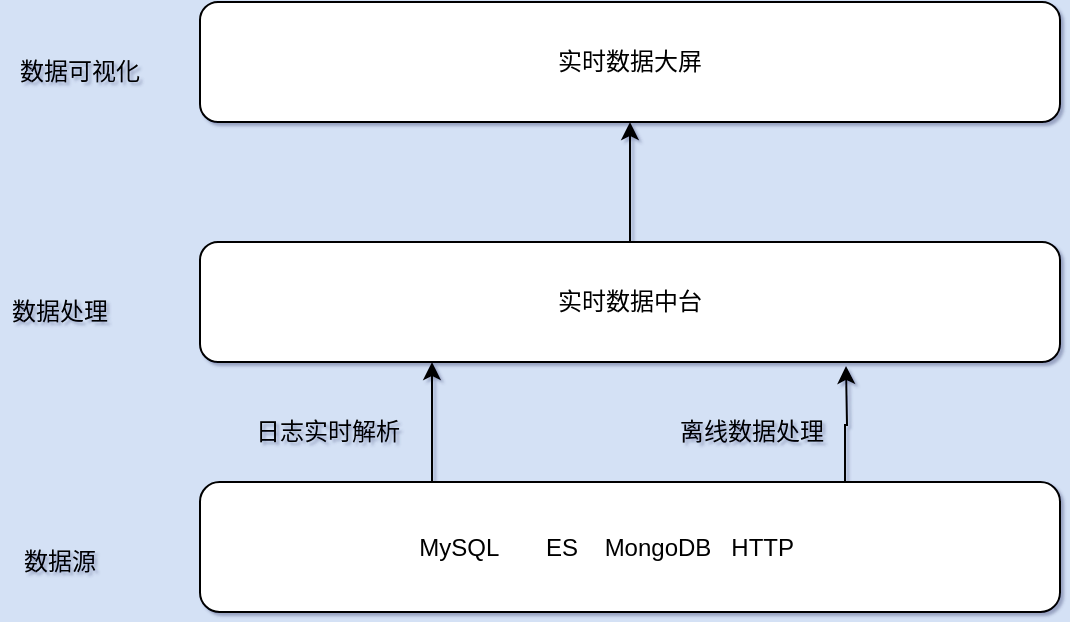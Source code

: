 <mxfile version="17.4.5" type="github">
  <diagram id="UJMsLFa42X8FvGDw-vX3" name="Page-1">
    <mxGraphModel dx="1422" dy="762" grid="0" gridSize="10" guides="1" tooltips="1" connect="1" arrows="1" fold="1" page="1" pageScale="1" pageWidth="827" pageHeight="1169" background="#D4E1F5" math="0" shadow="1">
      <root>
        <mxCell id="0" />
        <mxCell id="1" parent="0" />
        <mxCell id="ZsuB_UANE7rcjaerfHN0-3" value="实时数据大屏" style="rounded=1;whiteSpace=wrap;html=1;" vertex="1" parent="1">
          <mxGeometry x="200" y="280" width="430" height="60" as="geometry" />
        </mxCell>
        <mxCell id="ZsuB_UANE7rcjaerfHN0-4" value="数据可视化" style="text;html=1;strokeColor=none;fillColor=none;align=center;verticalAlign=middle;whiteSpace=wrap;rounded=0;" vertex="1" parent="1">
          <mxGeometry x="100" y="300" width="80" height="30" as="geometry" />
        </mxCell>
        <mxCell id="ZsuB_UANE7rcjaerfHN0-11" value="" style="edgeStyle=orthogonalEdgeStyle;rounded=0;orthogonalLoop=1;jettySize=auto;html=1;" edge="1" parent="1" source="ZsuB_UANE7rcjaerfHN0-5" target="ZsuB_UANE7rcjaerfHN0-3">
          <mxGeometry relative="1" as="geometry" />
        </mxCell>
        <mxCell id="ZsuB_UANE7rcjaerfHN0-5" value="实时数据中台" style="rounded=1;whiteSpace=wrap;html=1;" vertex="1" parent="1">
          <mxGeometry x="200" y="400" width="430" height="60" as="geometry" />
        </mxCell>
        <mxCell id="ZsuB_UANE7rcjaerfHN0-6" value="数据处理" style="text;html=1;strokeColor=none;fillColor=none;align=center;verticalAlign=middle;whiteSpace=wrap;rounded=0;" vertex="1" parent="1">
          <mxGeometry x="100" y="420" width="60" height="30" as="geometry" />
        </mxCell>
        <mxCell id="ZsuB_UANE7rcjaerfHN0-9" value="" style="edgeStyle=orthogonalEdgeStyle;rounded=0;orthogonalLoop=1;jettySize=auto;html=1;" edge="1" parent="1" source="ZsuB_UANE7rcjaerfHN0-7" target="ZsuB_UANE7rcjaerfHN0-5">
          <mxGeometry relative="1" as="geometry">
            <Array as="points">
              <mxPoint x="316" y="489" />
              <mxPoint x="316" y="489" />
            </Array>
          </mxGeometry>
        </mxCell>
        <mxCell id="ZsuB_UANE7rcjaerfHN0-15" style="edgeStyle=orthogonalEdgeStyle;rounded=0;orthogonalLoop=1;jettySize=auto;html=1;exitX=0.75;exitY=0;exitDx=0;exitDy=0;" edge="1" parent="1" source="ZsuB_UANE7rcjaerfHN0-7">
          <mxGeometry relative="1" as="geometry">
            <mxPoint x="523" y="462" as="targetPoint" />
          </mxGeometry>
        </mxCell>
        <mxCell id="ZsuB_UANE7rcjaerfHN0-7" value="MySQL&amp;nbsp; &amp;nbsp; &amp;nbsp; &amp;nbsp;ES&amp;nbsp; &amp;nbsp; MongoDB&amp;nbsp; &amp;nbsp;HTTP&amp;nbsp; &amp;nbsp; &amp;nbsp; &amp;nbsp;" style="rounded=1;whiteSpace=wrap;html=1;" vertex="1" parent="1">
          <mxGeometry x="200" y="520" width="430" height="65" as="geometry" />
        </mxCell>
        <mxCell id="ZsuB_UANE7rcjaerfHN0-8" value="数据源" style="text;html=1;strokeColor=none;fillColor=none;align=center;verticalAlign=middle;whiteSpace=wrap;rounded=0;" vertex="1" parent="1">
          <mxGeometry x="100" y="545" width="60" height="30" as="geometry" />
        </mxCell>
        <mxCell id="ZsuB_UANE7rcjaerfHN0-10" value="日志实时解析" style="text;html=1;strokeColor=none;fillColor=none;align=center;verticalAlign=middle;whiteSpace=wrap;rounded=0;" vertex="1" parent="1">
          <mxGeometry x="214" y="480" width="100" height="30" as="geometry" />
        </mxCell>
        <mxCell id="ZsuB_UANE7rcjaerfHN0-16" value="离线数据处理" style="text;html=1;strokeColor=none;fillColor=none;align=center;verticalAlign=middle;whiteSpace=wrap;rounded=0;" vertex="1" parent="1">
          <mxGeometry x="426" y="480" width="100" height="30" as="geometry" />
        </mxCell>
      </root>
    </mxGraphModel>
  </diagram>
</mxfile>
